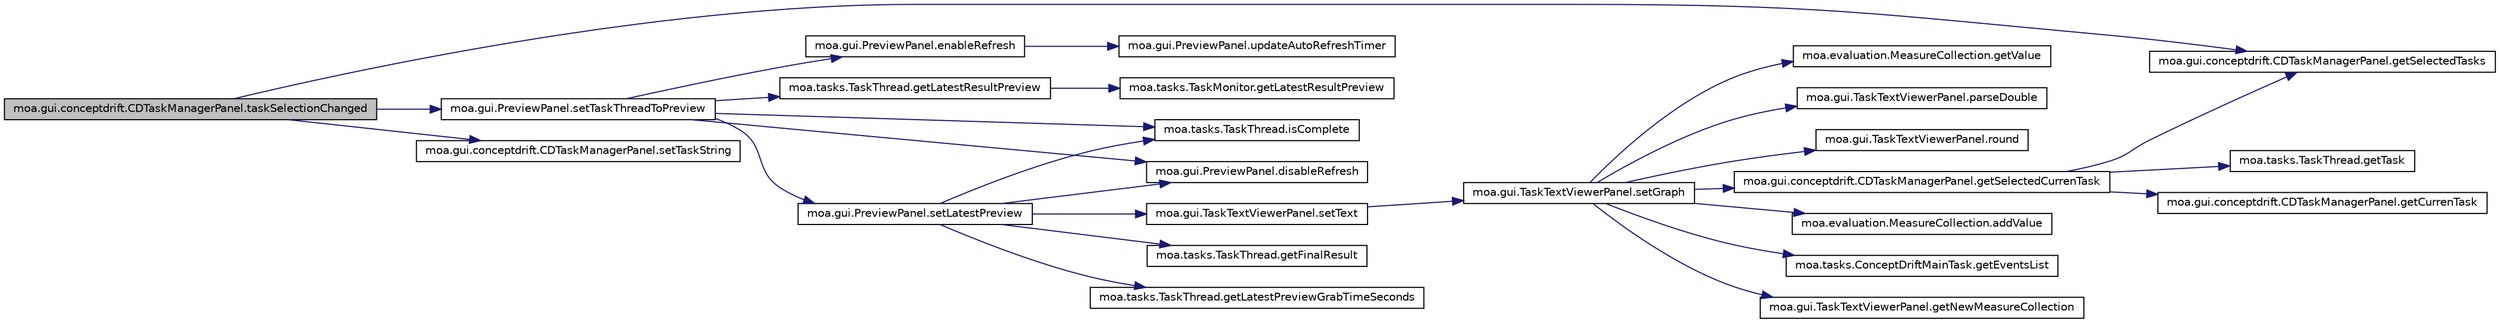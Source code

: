 digraph G
{
  edge [fontname="Helvetica",fontsize="10",labelfontname="Helvetica",labelfontsize="10"];
  node [fontname="Helvetica",fontsize="10",shape=record];
  rankdir=LR;
  Node1 [label="moa.gui.conceptdrift.CDTaskManagerPanel.taskSelectionChanged",height=0.2,width=0.4,color="black", fillcolor="grey75", style="filled" fontcolor="black"];
  Node1 -> Node2 [color="midnightblue",fontsize="10",style="solid",fontname="Helvetica"];
  Node2 [label="moa.gui.conceptdrift.CDTaskManagerPanel.getSelectedTasks",height=0.2,width=0.4,color="black", fillcolor="white", style="filled",URL="$classmoa_1_1gui_1_1conceptdrift_1_1CDTaskManagerPanel.html#add709d2d090cedfe3728efcc9acf6dd2"];
  Node1 -> Node3 [color="midnightblue",fontsize="10",style="solid",fontname="Helvetica"];
  Node3 [label="moa.gui.conceptdrift.CDTaskManagerPanel.setTaskString",height=0.2,width=0.4,color="black", fillcolor="white", style="filled",URL="$classmoa_1_1gui_1_1conceptdrift_1_1CDTaskManagerPanel.html#ab40ca1b6736c5fc73a83b4917a9e66ee"];
  Node1 -> Node4 [color="midnightblue",fontsize="10",style="solid",fontname="Helvetica"];
  Node4 [label="moa.gui.PreviewPanel.setTaskThreadToPreview",height=0.2,width=0.4,color="black", fillcolor="white", style="filled",URL="$classmoa_1_1gui_1_1PreviewPanel.html#a669a112f710e0da743cc7cf3f7cd4a18"];
  Node4 -> Node5 [color="midnightblue",fontsize="10",style="solid",fontname="Helvetica"];
  Node5 [label="moa.gui.PreviewPanel.disableRefresh",height=0.2,width=0.4,color="black", fillcolor="white", style="filled",URL="$classmoa_1_1gui_1_1PreviewPanel.html#a6d12f33c0f85fbbee2a9d794c465e5da"];
  Node4 -> Node6 [color="midnightblue",fontsize="10",style="solid",fontname="Helvetica"];
  Node6 [label="moa.gui.PreviewPanel.enableRefresh",height=0.2,width=0.4,color="black", fillcolor="white", style="filled",URL="$classmoa_1_1gui_1_1PreviewPanel.html#ae7576a644bdec62eed2ce4895b20197e"];
  Node6 -> Node7 [color="midnightblue",fontsize="10",style="solid",fontname="Helvetica"];
  Node7 [label="moa.gui.PreviewPanel.updateAutoRefreshTimer",height=0.2,width=0.4,color="black", fillcolor="white", style="filled",URL="$classmoa_1_1gui_1_1PreviewPanel.html#aff1474b9510a5621cb4028a7ed09551d"];
  Node4 -> Node8 [color="midnightblue",fontsize="10",style="solid",fontname="Helvetica"];
  Node8 [label="moa.tasks.TaskThread.getLatestResultPreview",height=0.2,width=0.4,color="black", fillcolor="white", style="filled",URL="$classmoa_1_1tasks_1_1TaskThread.html#a41368d9cfdb87bc1295e2c1cd9a0d787"];
  Node8 -> Node9 [color="midnightblue",fontsize="10",style="solid",fontname="Helvetica"];
  Node9 [label="moa.tasks.TaskMonitor.getLatestResultPreview",height=0.2,width=0.4,color="black", fillcolor="white", style="filled",URL="$interfacemoa_1_1tasks_1_1TaskMonitor.html#aaeac700f78168fdd9edff1b9daa8411b",tooltip="Gets the current result to preview."];
  Node4 -> Node10 [color="midnightblue",fontsize="10",style="solid",fontname="Helvetica"];
  Node10 [label="moa.tasks.TaskThread.isComplete",height=0.2,width=0.4,color="black", fillcolor="white", style="filled",URL="$classmoa_1_1tasks_1_1TaskThread.html#ab7be27d49b04204985d254ee51a3eb7b"];
  Node4 -> Node11 [color="midnightblue",fontsize="10",style="solid",fontname="Helvetica"];
  Node11 [label="moa.gui.PreviewPanel.setLatestPreview",height=0.2,width=0.4,color="black", fillcolor="white", style="filled",URL="$classmoa_1_1gui_1_1PreviewPanel.html#a54be4baf6535698a4b85a1444eda1267"];
  Node11 -> Node5 [color="midnightblue",fontsize="10",style="solid",fontname="Helvetica"];
  Node11 -> Node12 [color="midnightblue",fontsize="10",style="solid",fontname="Helvetica"];
  Node12 [label="moa.tasks.TaskThread.getFinalResult",height=0.2,width=0.4,color="black", fillcolor="white", style="filled",URL="$classmoa_1_1tasks_1_1TaskThread.html#a7c7fb4d3426dfe208dd5c8972f74eb49"];
  Node11 -> Node13 [color="midnightblue",fontsize="10",style="solid",fontname="Helvetica"];
  Node13 [label="moa.tasks.TaskThread.getLatestPreviewGrabTimeSeconds",height=0.2,width=0.4,color="black", fillcolor="white", style="filled",URL="$classmoa_1_1tasks_1_1TaskThread.html#a7b6c14739d77528991522676d1489aa8"];
  Node11 -> Node10 [color="midnightblue",fontsize="10",style="solid",fontname="Helvetica"];
  Node11 -> Node14 [color="midnightblue",fontsize="10",style="solid",fontname="Helvetica"];
  Node14 [label="moa.gui.TaskTextViewerPanel.setText",height=0.2,width=0.4,color="black", fillcolor="white", style="filled",URL="$classmoa_1_1gui_1_1TaskTextViewerPanel.html#a0193f976560fd45d675cafc39a71fd1e"];
  Node14 -> Node15 [color="midnightblue",fontsize="10",style="solid",fontname="Helvetica"];
  Node15 [label="moa.gui.TaskTextViewerPanel.setGraph",height=0.2,width=0.4,color="black", fillcolor="white", style="filled",URL="$classmoa_1_1gui_1_1TaskTextViewerPanel.html#a58e92cea35637ef475a544fd0f2d4ed2"];
  Node15 -> Node16 [color="midnightblue",fontsize="10",style="solid",fontname="Helvetica"];
  Node16 [label="moa.evaluation.MeasureCollection.addValue",height=0.2,width=0.4,color="black", fillcolor="white", style="filled",URL="$classmoa_1_1evaluation_1_1MeasureCollection.html#a344a1c04e2e600092750c6676b9c9906"];
  Node15 -> Node17 [color="midnightblue",fontsize="10",style="solid",fontname="Helvetica"];
  Node17 [label="moa.tasks.ConceptDriftMainTask.getEventsList",height=0.2,width=0.4,color="black", fillcolor="white", style="filled",URL="$classmoa_1_1tasks_1_1ConceptDriftMainTask.html#ad4c08b553ea52bac21903b9af68d1a81"];
  Node15 -> Node18 [color="midnightblue",fontsize="10",style="solid",fontname="Helvetica"];
  Node18 [label="moa.gui.TaskTextViewerPanel.getNewMeasureCollection",height=0.2,width=0.4,color="black", fillcolor="white", style="filled",URL="$classmoa_1_1gui_1_1TaskTextViewerPanel.html#ae11493bdbd1de595e9890826665e00e4"];
  Node15 -> Node19 [color="midnightblue",fontsize="10",style="solid",fontname="Helvetica"];
  Node19 [label="moa.gui.conceptdrift.CDTaskManagerPanel.getSelectedCurrenTask",height=0.2,width=0.4,color="black", fillcolor="white", style="filled",URL="$classmoa_1_1gui_1_1conceptdrift_1_1CDTaskManagerPanel.html#a35d1a35fedfe654f551e0674a57994b5"];
  Node19 -> Node20 [color="midnightblue",fontsize="10",style="solid",fontname="Helvetica"];
  Node20 [label="moa.gui.conceptdrift.CDTaskManagerPanel.getCurrenTask",height=0.2,width=0.4,color="black", fillcolor="white", style="filled",URL="$classmoa_1_1gui_1_1conceptdrift_1_1CDTaskManagerPanel.html#a4b83ab8c9a34504bac8916eb9b0d1272"];
  Node19 -> Node2 [color="midnightblue",fontsize="10",style="solid",fontname="Helvetica"];
  Node19 -> Node21 [color="midnightblue",fontsize="10",style="solid",fontname="Helvetica"];
  Node21 [label="moa.tasks.TaskThread.getTask",height=0.2,width=0.4,color="black", fillcolor="white", style="filled",URL="$classmoa_1_1tasks_1_1TaskThread.html#aaa42f5df321a72870b224e83bb0cf6fa"];
  Node15 -> Node22 [color="midnightblue",fontsize="10",style="solid",fontname="Helvetica"];
  Node22 [label="moa.evaluation.MeasureCollection.getValue",height=0.2,width=0.4,color="black", fillcolor="white", style="filled",URL="$classmoa_1_1evaluation_1_1MeasureCollection.html#a23eeb889828aafe68c192fab36a0ade3"];
  Node15 -> Node23 [color="midnightblue",fontsize="10",style="solid",fontname="Helvetica"];
  Node23 [label="moa.gui.TaskTextViewerPanel.parseDouble",height=0.2,width=0.4,color="black", fillcolor="white", style="filled",URL="$classmoa_1_1gui_1_1TaskTextViewerPanel.html#aab1cb112128fcfc69a51c69bfa2ee135"];
  Node15 -> Node24 [color="midnightblue",fontsize="10",style="solid",fontname="Helvetica"];
  Node24 [label="moa.gui.TaskTextViewerPanel.round",height=0.2,width=0.4,color="black", fillcolor="white", style="filled",URL="$classmoa_1_1gui_1_1TaskTextViewerPanel.html#a508113467ed9b0bf03dd9620053009ae"];
}
